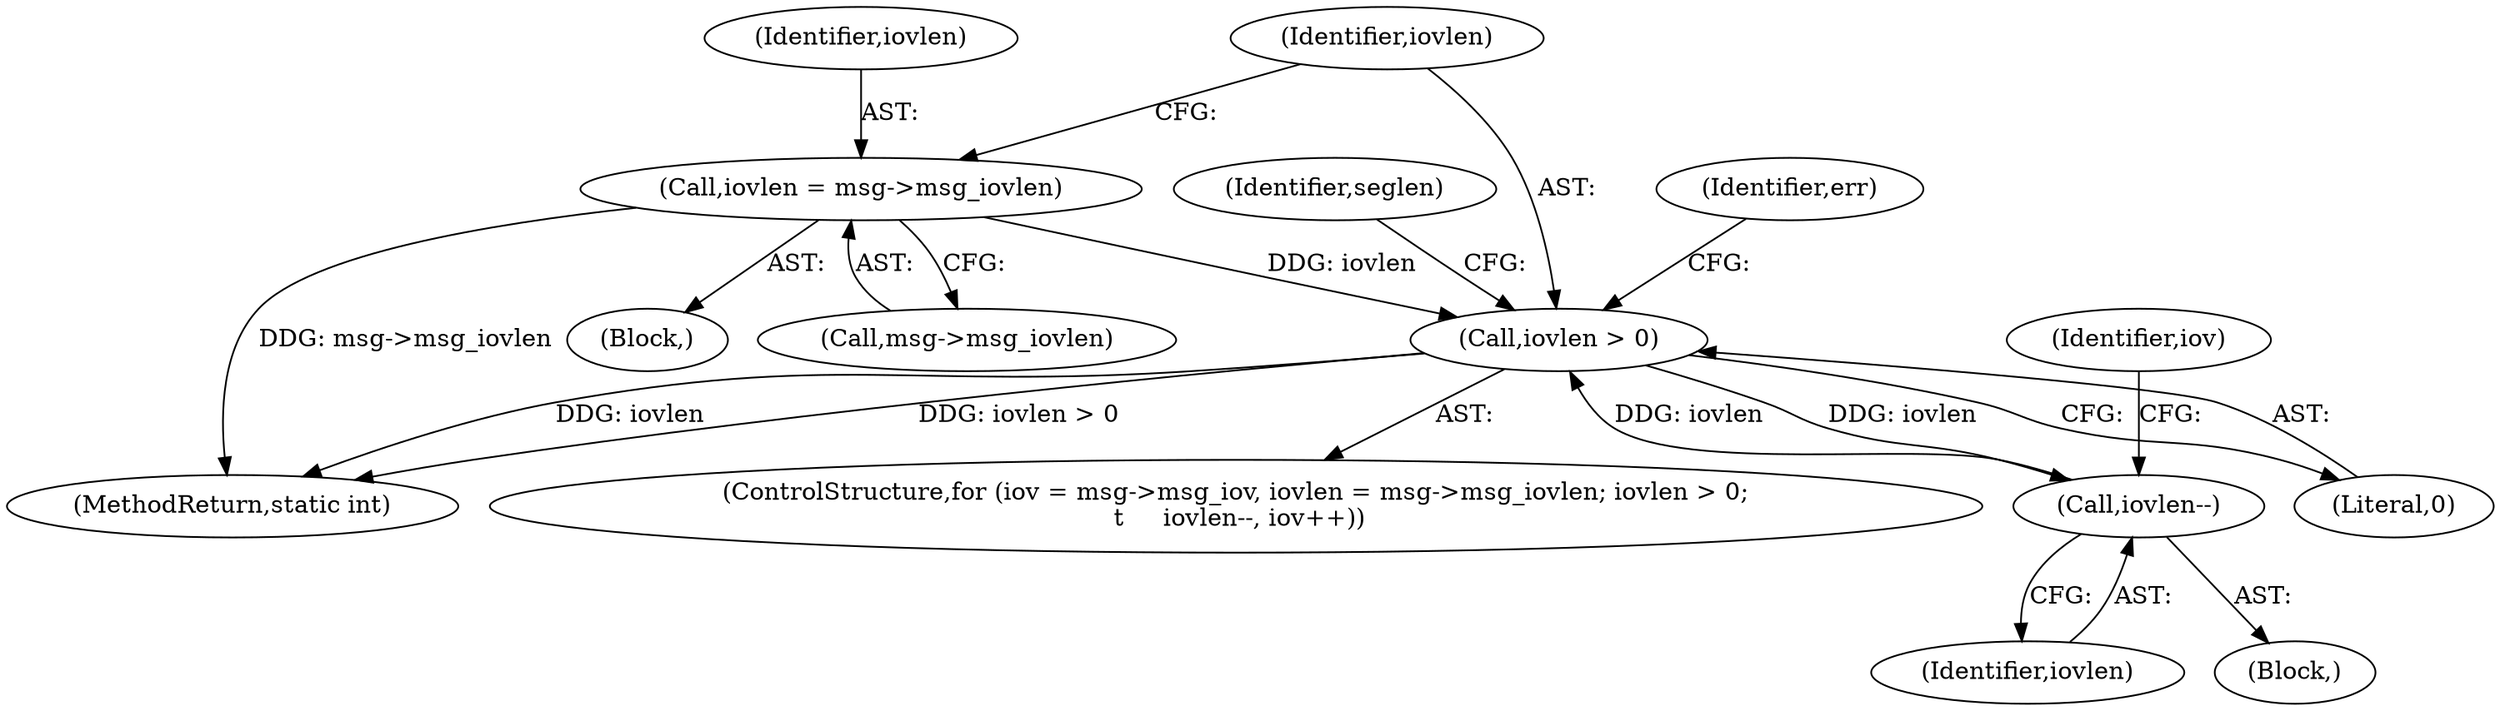 digraph "0_linux_72a763d805a48ac8c0bf48fdb510e84c12de51fe_0@pointer" {
"1000161" [label="(Call,iovlen = msg->msg_iovlen)"];
"1000166" [label="(Call,iovlen > 0)"];
"1000170" [label="(Call,iovlen--)"];
"1000318" [label="(Identifier,err)"];
"1000163" [label="(Call,msg->msg_iovlen)"];
"1000168" [label="(Literal,0)"];
"1000171" [label="(Identifier,iovlen)"];
"1000169" [label="(Block,)"];
"1000161" [label="(Call,iovlen = msg->msg_iovlen)"];
"1000162" [label="(Identifier,iovlen)"];
"1000155" [label="(Block,)"];
"1000166" [label="(Call,iovlen > 0)"];
"1000167" [label="(Identifier,iovlen)"];
"1000326" [label="(MethodReturn,static int)"];
"1000177" [label="(Identifier,seglen)"];
"1000170" [label="(Call,iovlen--)"];
"1000173" [label="(Identifier,iov)"];
"1000154" [label="(ControlStructure,for (iov = msg->msg_iov, iovlen = msg->msg_iovlen; iovlen > 0;\n \t     iovlen--, iov++))"];
"1000161" -> "1000155"  [label="AST: "];
"1000161" -> "1000163"  [label="CFG: "];
"1000162" -> "1000161"  [label="AST: "];
"1000163" -> "1000161"  [label="AST: "];
"1000167" -> "1000161"  [label="CFG: "];
"1000161" -> "1000326"  [label="DDG: msg->msg_iovlen"];
"1000161" -> "1000166"  [label="DDG: iovlen"];
"1000166" -> "1000154"  [label="AST: "];
"1000166" -> "1000168"  [label="CFG: "];
"1000167" -> "1000166"  [label="AST: "];
"1000168" -> "1000166"  [label="AST: "];
"1000177" -> "1000166"  [label="CFG: "];
"1000318" -> "1000166"  [label="CFG: "];
"1000166" -> "1000326"  [label="DDG: iovlen > 0"];
"1000166" -> "1000326"  [label="DDG: iovlen"];
"1000170" -> "1000166"  [label="DDG: iovlen"];
"1000166" -> "1000170"  [label="DDG: iovlen"];
"1000170" -> "1000169"  [label="AST: "];
"1000170" -> "1000171"  [label="CFG: "];
"1000171" -> "1000170"  [label="AST: "];
"1000173" -> "1000170"  [label="CFG: "];
}
